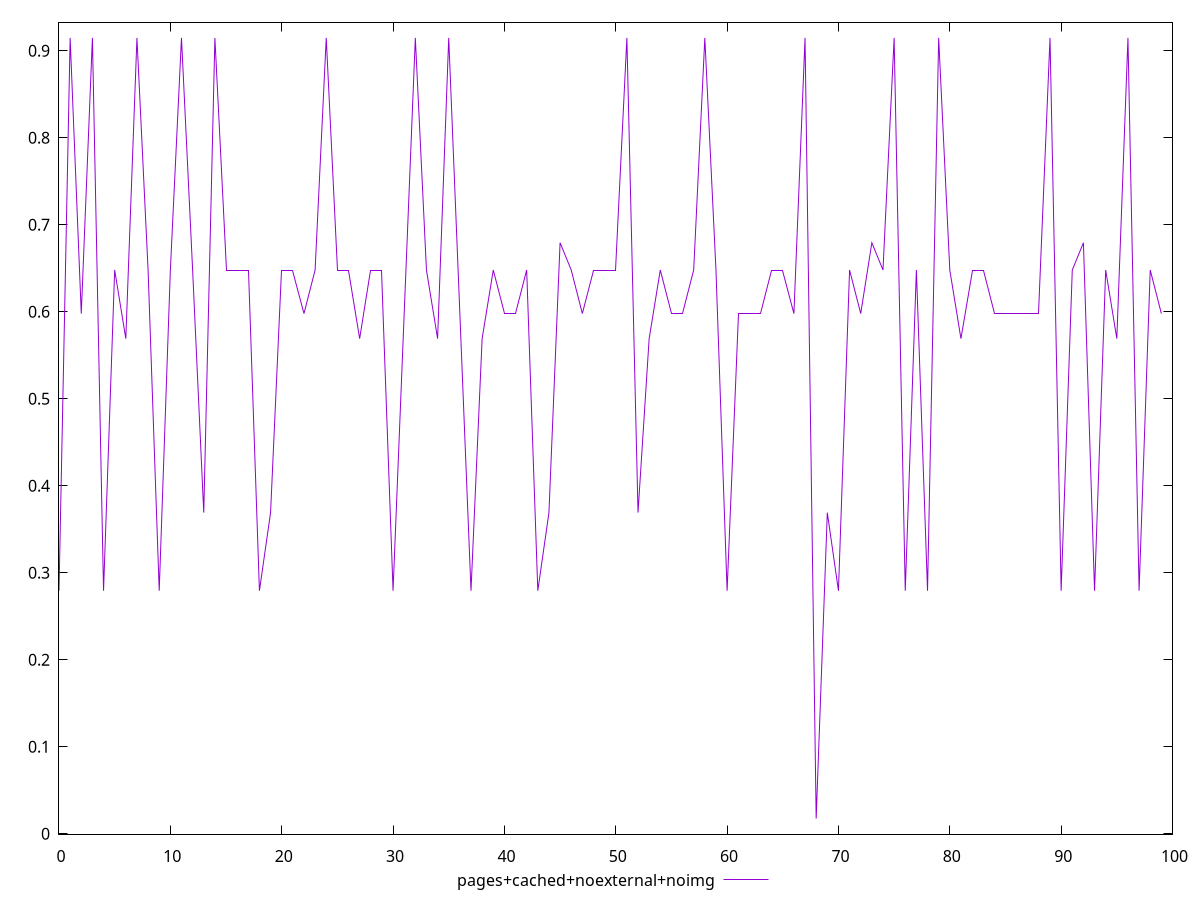 $_pagesCachedNoexternalNoimg <<EOF
0.27931295209719315
0.9146517814122077
0.5978316776798642
0.9146517814122077
0.27931295209719315
0.6478936866255779
0.5690350599985126
0.9146517814122077
0.6478936866255779
0.27931295209719315
0.6478936866255779
0.9146517814122077
0.6478936866255779
0.3690659991228524
0.9146517814122077
0.6478936866255779
0.6478936866255779
0.6478936866255779
0.27931295209719315
0.3690659991228524
0.6478936866255779
0.6478936866255779
0.5978316776798642
0.6478936866255779
0.9146517814122077
0.6478936866255779
0.6478936866255779
0.5690350599985126
0.6478936866255779
0.6478936866255779
0.27931295209719315
0.5978316776798642
0.9146517814122077
0.6478936866255779
0.5690350599985126
0.9146517814122077
0.5978316776798642
0.27931295209719315
0.5690350599985126
0.6478936866255779
0.5978316776798642
0.5978316776798642
0.6478936866255779
0.27931295209719315
0.3690659991228524
0.6792219852973744
0.6478936866255779
0.5978316776798642
0.6478936866255779
0.6478936866255779
0.6478936866255779
0.9146517814122077
0.3690659991228524
0.5690350599985126
0.6478936866255779
0.5978316776798642
0.5978316776798642
0.6478936866255779
0.9146517814122077
0.6478936866255779
0.27931295209719315
0.5978316776798642
0.5978316776798642
0.5978316776798642
0.6478936866255779
0.6478936866255779
0.5978316776798642
0.9146517814122077
0.017481246450500643
0.3690659991228524
0.27931295209719315
0.6478936866255779
0.5978316776798642
0.6792219852973744
0.6478936866255779
0.9146517814122077
0.27931295209719315
0.6478936866255779
0.27931295209719315
0.9146517814122077
0.6478936866255779
0.5690350599985126
0.6478936866255779
0.6478936866255779
0.5978316776798642
0.5978316776798642
0.5978316776798642
0.5978316776798642
0.5978316776798642
0.9146517814122077
0.27931295209719315
0.6478936866255779
0.6792219852973744
0.27931295209719315
0.6478936866255779
0.5690350599985126
0.9146517814122077
0.27931295209719315
0.6478936866255779
0.5978316776798642
EOF
set key outside below
set terminal pngcairo
set output "report_00006_2020-11-02T20-21-41.718Z/cumulative-layout-shift/pages+cached+noexternal+noimg//score.png"
set yrange [-0.0004621642487335001:0.9325951921114418]
plot $_pagesCachedNoexternalNoimg title "pages+cached+noexternal+noimg" with line ,